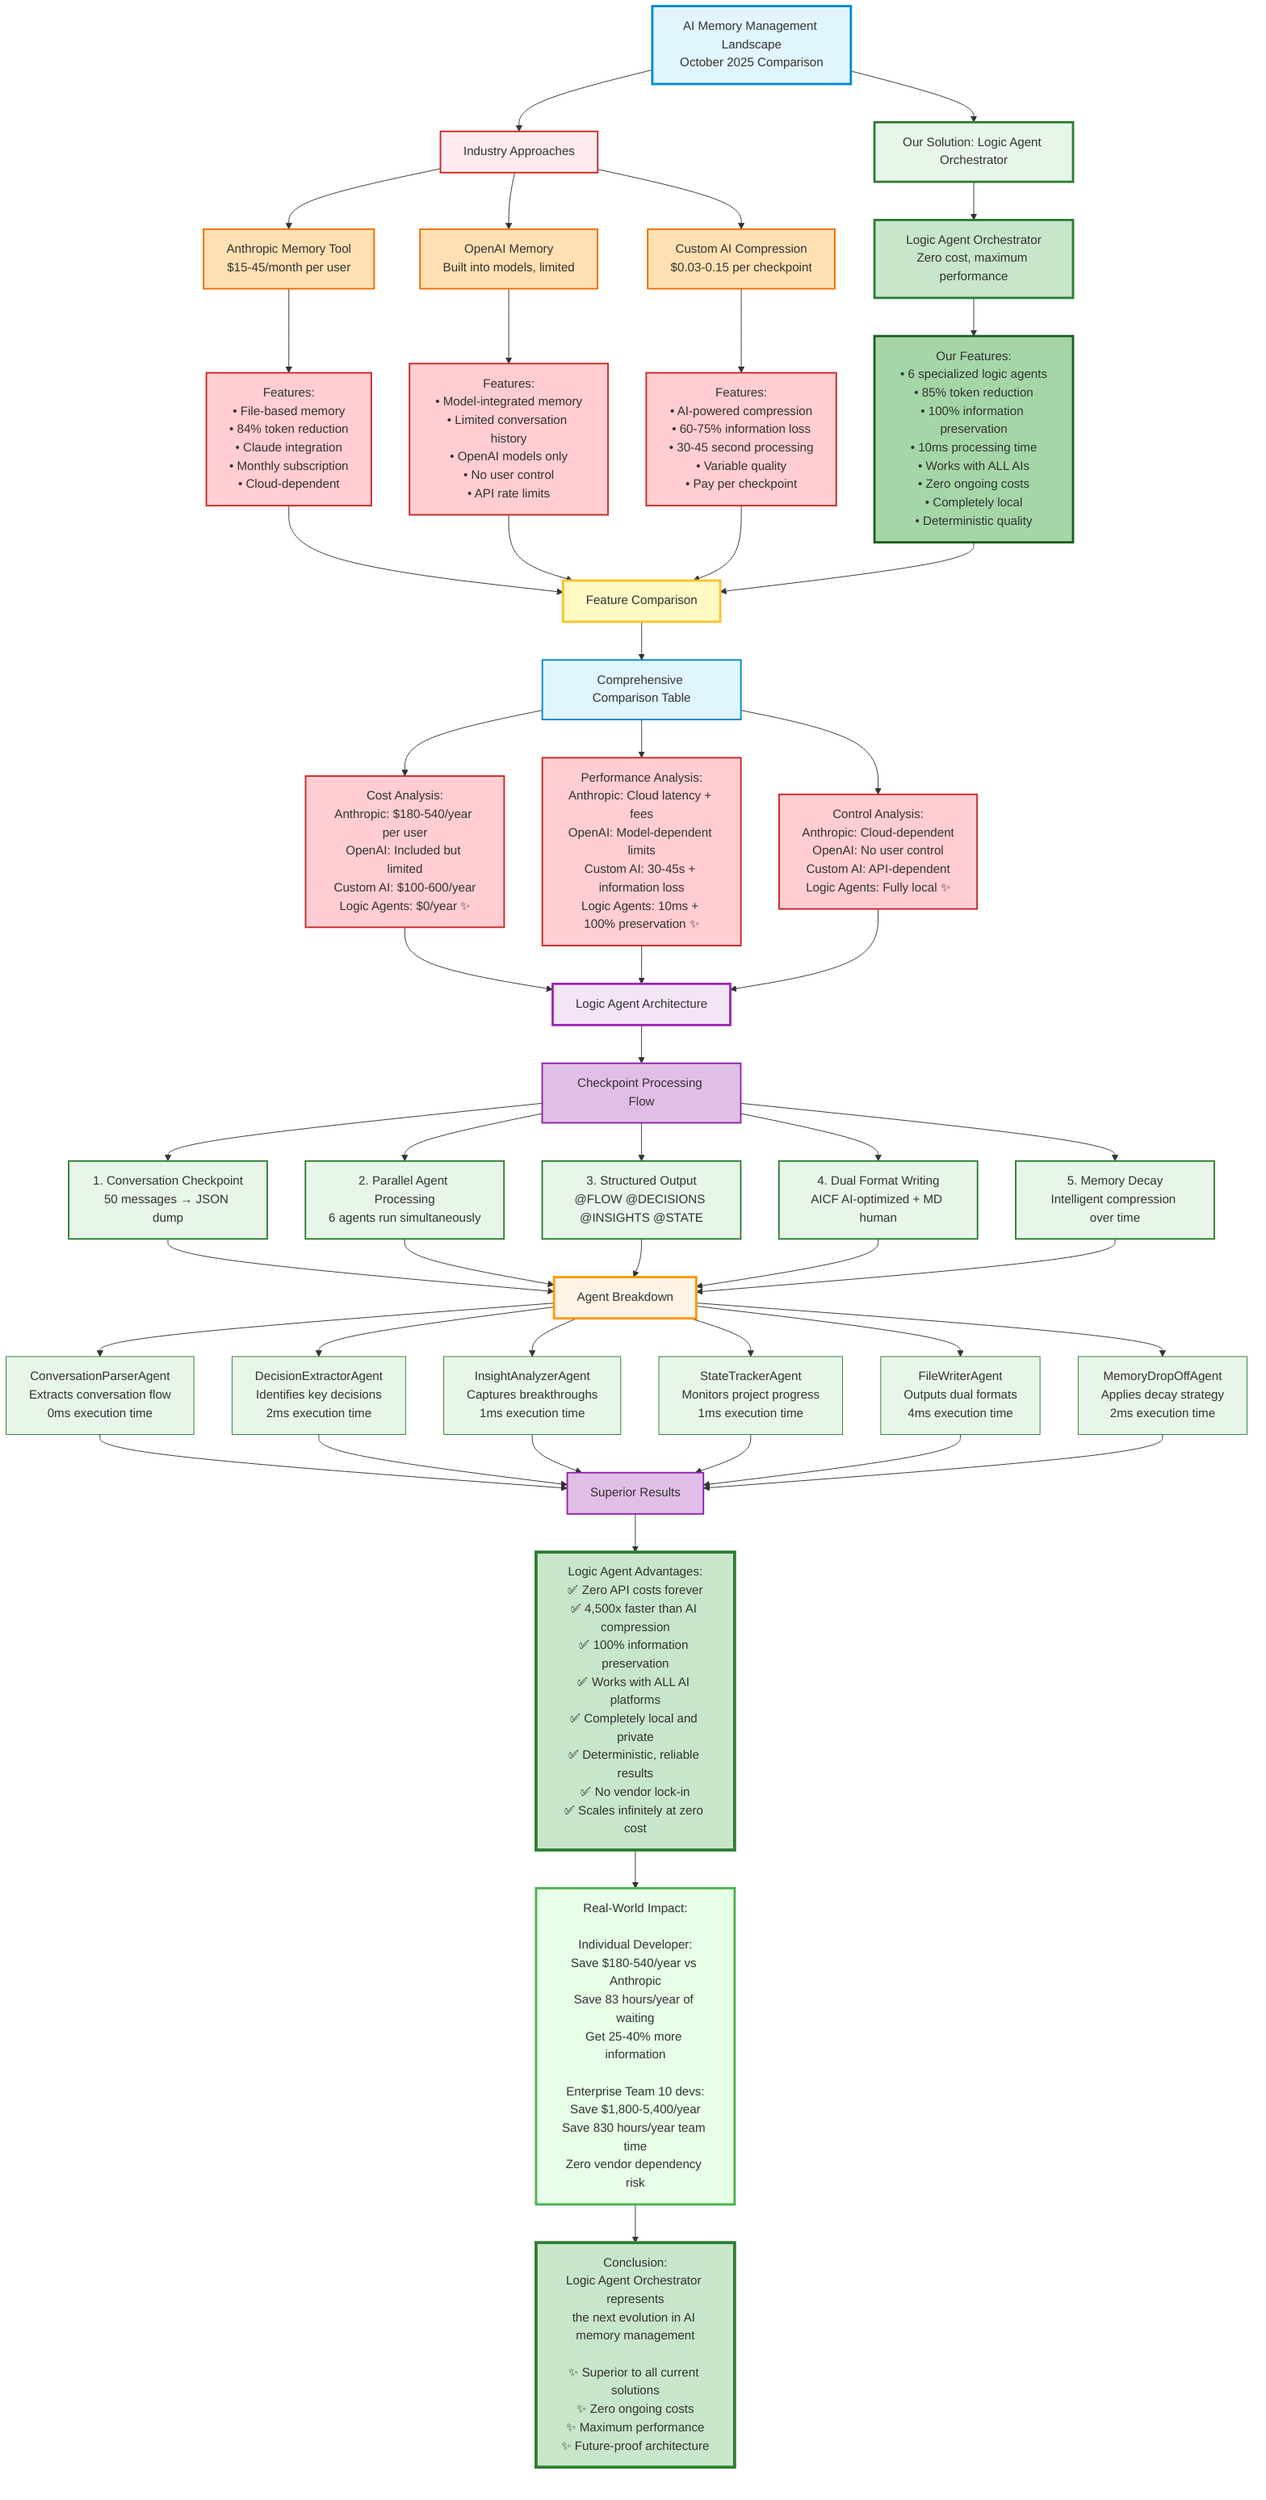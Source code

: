 %% Logic Agent Orchestrator vs Industry Approaches
%% How zero-cost logic agents exceed all current AI memory solutions

graph TB
    Title[AI Memory Management Landscape<br/>October 2025 Comparison]

    Title --> Industry[Industry Approaches]
    Title --> Our[Our Solution: Logic Agent Orchestrator]

    Industry --> Anthropic[Anthropic Memory Tool<br/>$15-45/month per user]
    Industry --> OpenAI[OpenAI Memory<br/>Built into models, limited]
    Industry --> Custom[Custom AI Compression<br/>$0.03-0.15 per checkpoint]

    Anthropic --> A1[Features:<br/>• File-based memory<br/>• 84% token reduction<br/>• Claude integration<br/>• Monthly subscription<br/>• Cloud-dependent]

    OpenAI --> O1[Features:<br/>• Model-integrated memory<br/>• Limited conversation history<br/>• OpenAI models only<br/>• No user control<br/>• API rate limits]

    Custom --> C1[Features:<br/>• AI-powered compression<br/>• 60-75% information loss<br/>• 30-45 second processing<br/>• Variable quality<br/>• Pay per checkpoint]

    Our --> LogicAgent[Logic Agent Orchestrator<br/>Zero cost, maximum performance]

    LogicAgent --> Features[Our Features:<br/>• 6 specialized logic agents<br/>• 85% token reduction<br/>• 100% information preservation<br/>• 10ms processing time<br/>• Works with ALL AIs<br/>• Zero ongoing costs<br/>• Completely local<br/>• Deterministic quality]

    A1 --> Comparison[Feature Comparison]
    O1 --> Comparison
    C1 --> Comparison
    Features --> Comparison

    Comparison --> Table[Comprehensive Comparison Table]

    Table --> Cost[Cost Analysis:<br/>Anthropic: $180-540/year per user<br/>OpenAI: Included but limited<br/>Custom AI: $100-600/year<br/>Logic Agents: $0/year ✨]

    Table --> Performance[Performance Analysis:<br/>Anthropic: Cloud latency + fees<br/>OpenAI: Model-dependent limits<br/>Custom AI: 30-45s + information loss<br/>Logic Agents: 10ms + 100% preservation ✨]

    Table --> Control[Control Analysis:<br/>Anthropic: Cloud-dependent<br/>OpenAI: No user control<br/>Custom AI: API-dependent<br/>Logic Agents: Fully local ✨]

    Cost --> Architecture[Logic Agent Architecture]
    Performance --> Architecture
    Control --> Architecture

    Architecture --> Flow[Checkpoint Processing Flow]
    
    Flow --> Step1[1. Conversation Checkpoint<br/>50 messages → JSON dump]
    Flow --> Step2[2. Parallel Agent Processing<br/>6 agents run simultaneously]
    Flow --> Step3[3. Structured Output<br/>@FLOW @DECISIONS @INSIGHTS @STATE]
    Flow --> Step4[4. Dual Format Writing<br/>AICF AI-optimized + MD human]
    Flow --> Step5[5. Memory Decay<br/>Intelligent compression over time]

    Step1 --> Agents[Agent Breakdown]
    Step2 --> Agents
    Step3 --> Agents
    Step4 --> Agents
    Step5 --> Agents

    Agents --> Agent1[ConversationParserAgent<br/>Extracts conversation flow<br/>0ms execution time]
    Agents --> Agent2[DecisionExtractorAgent<br/>Identifies key decisions<br/>2ms execution time]
    Agents --> Agent3[InsightAnalyzerAgent<br/>Captures breakthroughs<br/>1ms execution time]
    Agents --> Agent4[StateTrackerAgent<br/>Monitors project progress<br/>1ms execution time]
    Agents --> Agent5[FileWriterAgent<br/>Outputs dual formats<br/>4ms execution time]
    Agents --> Agent6[MemoryDropOffAgent<br/>Applies decay strategy<br/>2ms execution time]

    Agent1 --> Results[Superior Results]
    Agent2 --> Results
    Agent3 --> Results
    Agent4 --> Results
    Agent5 --> Results
    Agent6 --> Results

    Results --> Advantages[Logic Agent Advantages:<br/>✅ Zero API costs forever<br/>✅ 4,500x faster than AI compression<br/>✅ 100% information preservation<br/>✅ Works with ALL AI platforms<br/>✅ Completely local and private<br/>✅ Deterministic, reliable results<br/>✅ No vendor lock-in<br/>✅ Scales infinitely at zero cost]

    Advantages --> Impact[Real-World Impact:<br/><br/>Individual Developer:<br/>Save $180-540/year vs Anthropic<br/>Save 83 hours/year of waiting<br/>Get 25-40% more information<br/><br/>Enterprise Team 10 devs:<br/>Save $1,800-5,400/year<br/>Save 830 hours/year team time<br/>Zero vendor dependency risk]

    Impact --> Conclusion[Conclusion:<br/>Logic Agent Orchestrator represents<br/>the next evolution in AI memory management<br/><br/>✨ Superior to all current solutions<br/>✨ Zero ongoing costs<br/>✨ Maximum performance<br/>✨ Future-proof architecture]

    style Title fill:#e1f5ff,stroke:#0288d1,stroke-width:3px
    style Industry fill:#ffebee,stroke:#c62828,stroke-width:2px
    style Our fill:#e8f5e9,stroke:#2e7d32,stroke-width:3px
    
    style Anthropic fill:#ffe0b2,stroke:#ef6c00,stroke-width:2px
    style OpenAI fill:#ffe0b2,stroke:#ef6c00,stroke-width:2px
    style Custom fill:#ffe0b2,stroke:#ef6c00,stroke-width:2px
    style LogicAgent fill:#c8e6c9,stroke:#2e7d32,stroke-width:3px
    
    style A1 fill:#ffcdd2,stroke:#c62828,stroke-width:2px
    style O1 fill:#ffcdd2,stroke:#c62828,stroke-width:2px
    style C1 fill:#ffcdd2,stroke:#c62828,stroke-width:2px
    style Features fill:#a5d6a7,stroke:#1b5e20,stroke-width:3px
    
    style Comparison fill:#fff9c4,stroke:#fbc02d,stroke-width:3px
    style Table fill:#e1f5ff,stroke:#0288d1,stroke-width:2px
    
    style Cost fill:#ffcdd2,stroke:#c62828,stroke-width:2px
    style Performance fill:#ffcdd2,stroke:#c62828,stroke-width:2px
    style Control fill:#ffcdd2,stroke:#c62828,stroke-width:2px
    
    style Architecture fill:#f3e5f5,stroke:#9c27b0,stroke-width:3px
    style Flow fill:#e1bee7,stroke:#8e24aa,stroke-width:2px
    
    style Step1 fill:#e8f5e9,stroke:#2e7d32,stroke-width:2px
    style Step2 fill:#e8f5e9,stroke:#2e7d32,stroke-width:2px
    style Step3 fill:#e8f5e9,stroke:#2e7d32,stroke-width:2px
    style Step4 fill:#e8f5e9,stroke:#2e7d32,stroke-width:2px
    style Step5 fill:#e8f5e9,stroke:#2e7d32,stroke-width:2px
    
    style Agents fill:#fff4e6,stroke:#ff9800,stroke-width:3px
    style Agent1 fill:#e8f5e9,stroke:#2e7d32,stroke-width:1px
    style Agent2 fill:#e8f5e9,stroke:#2e7d32,stroke-width:1px
    style Agent3 fill:#e8f5e9,stroke:#2e7d32,stroke-width:1px
    style Agent4 fill:#e8f5e9,stroke:#2e7d32,stroke-width:1px
    style Agent5 fill:#e8f5e9,stroke:#2e7d32,stroke-width:1px
    style Agent6 fill:#e8f5e9,stroke:#2e7d32,stroke-width:1px
    
    style Results fill:#e1bee7,stroke:#8e24aa,stroke-width:2px
    style Advantages fill:#c8e6c9,stroke:#2e7d32,stroke-width:4px
    style Impact fill:#e6ffe6,stroke:#4caf50,stroke-width:3px
    style Conclusion fill:#c8e6c9,stroke:#2e7d32,stroke-width:4px